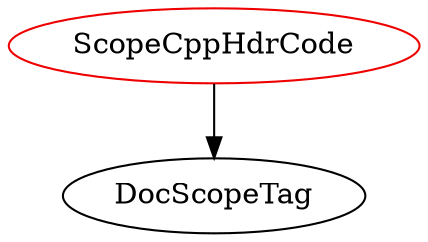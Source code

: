 digraph scopecpphdrcode{
ScopeCppHdrCode -> DocScopeTag;
ScopeCppHdrCode	[shape=oval, color=red2, label="ScopeCppHdrCode"];
}
